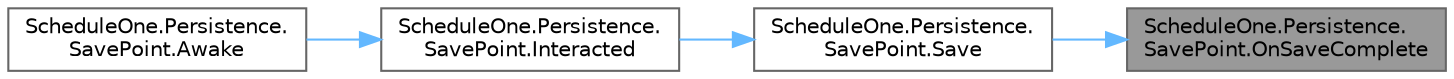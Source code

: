 digraph "ScheduleOne.Persistence.SavePoint.OnSaveComplete"
{
 // LATEX_PDF_SIZE
  bgcolor="transparent";
  edge [fontname=Helvetica,fontsize=10,labelfontname=Helvetica,labelfontsize=10];
  node [fontname=Helvetica,fontsize=10,shape=box,height=0.2,width=0.4];
  rankdir="RL";
  Node1 [id="Node000001",label="ScheduleOne.Persistence.\lSavePoint.OnSaveComplete",height=0.2,width=0.4,color="gray40", fillcolor="grey60", style="filled", fontcolor="black",tooltip=" "];
  Node1 -> Node2 [id="edge1_Node000001_Node000002",dir="back",color="steelblue1",style="solid",tooltip=" "];
  Node2 [id="Node000002",label="ScheduleOne.Persistence.\lSavePoint.Save",height=0.2,width=0.4,color="grey40", fillcolor="white", style="filled",URL="$class_schedule_one_1_1_persistence_1_1_save_point.html#a9656fe83a15ca00fbb778cecc1f56891",tooltip=" "];
  Node2 -> Node3 [id="edge2_Node000002_Node000003",dir="back",color="steelblue1",style="solid",tooltip=" "];
  Node3 [id="Node000003",label="ScheduleOne.Persistence.\lSavePoint.Interacted",height=0.2,width=0.4,color="grey40", fillcolor="white", style="filled",URL="$class_schedule_one_1_1_persistence_1_1_save_point.html#a6d665113dbc5e8634a8ed71f754e851a",tooltip=" "];
  Node3 -> Node4 [id="edge3_Node000003_Node000004",dir="back",color="steelblue1",style="solid",tooltip=" "];
  Node4 [id="Node000004",label="ScheduleOne.Persistence.\lSavePoint.Awake",height=0.2,width=0.4,color="grey40", fillcolor="white", style="filled",URL="$class_schedule_one_1_1_persistence_1_1_save_point.html#a38d37a087224752c967f28d67096a2ee",tooltip=" "];
}
